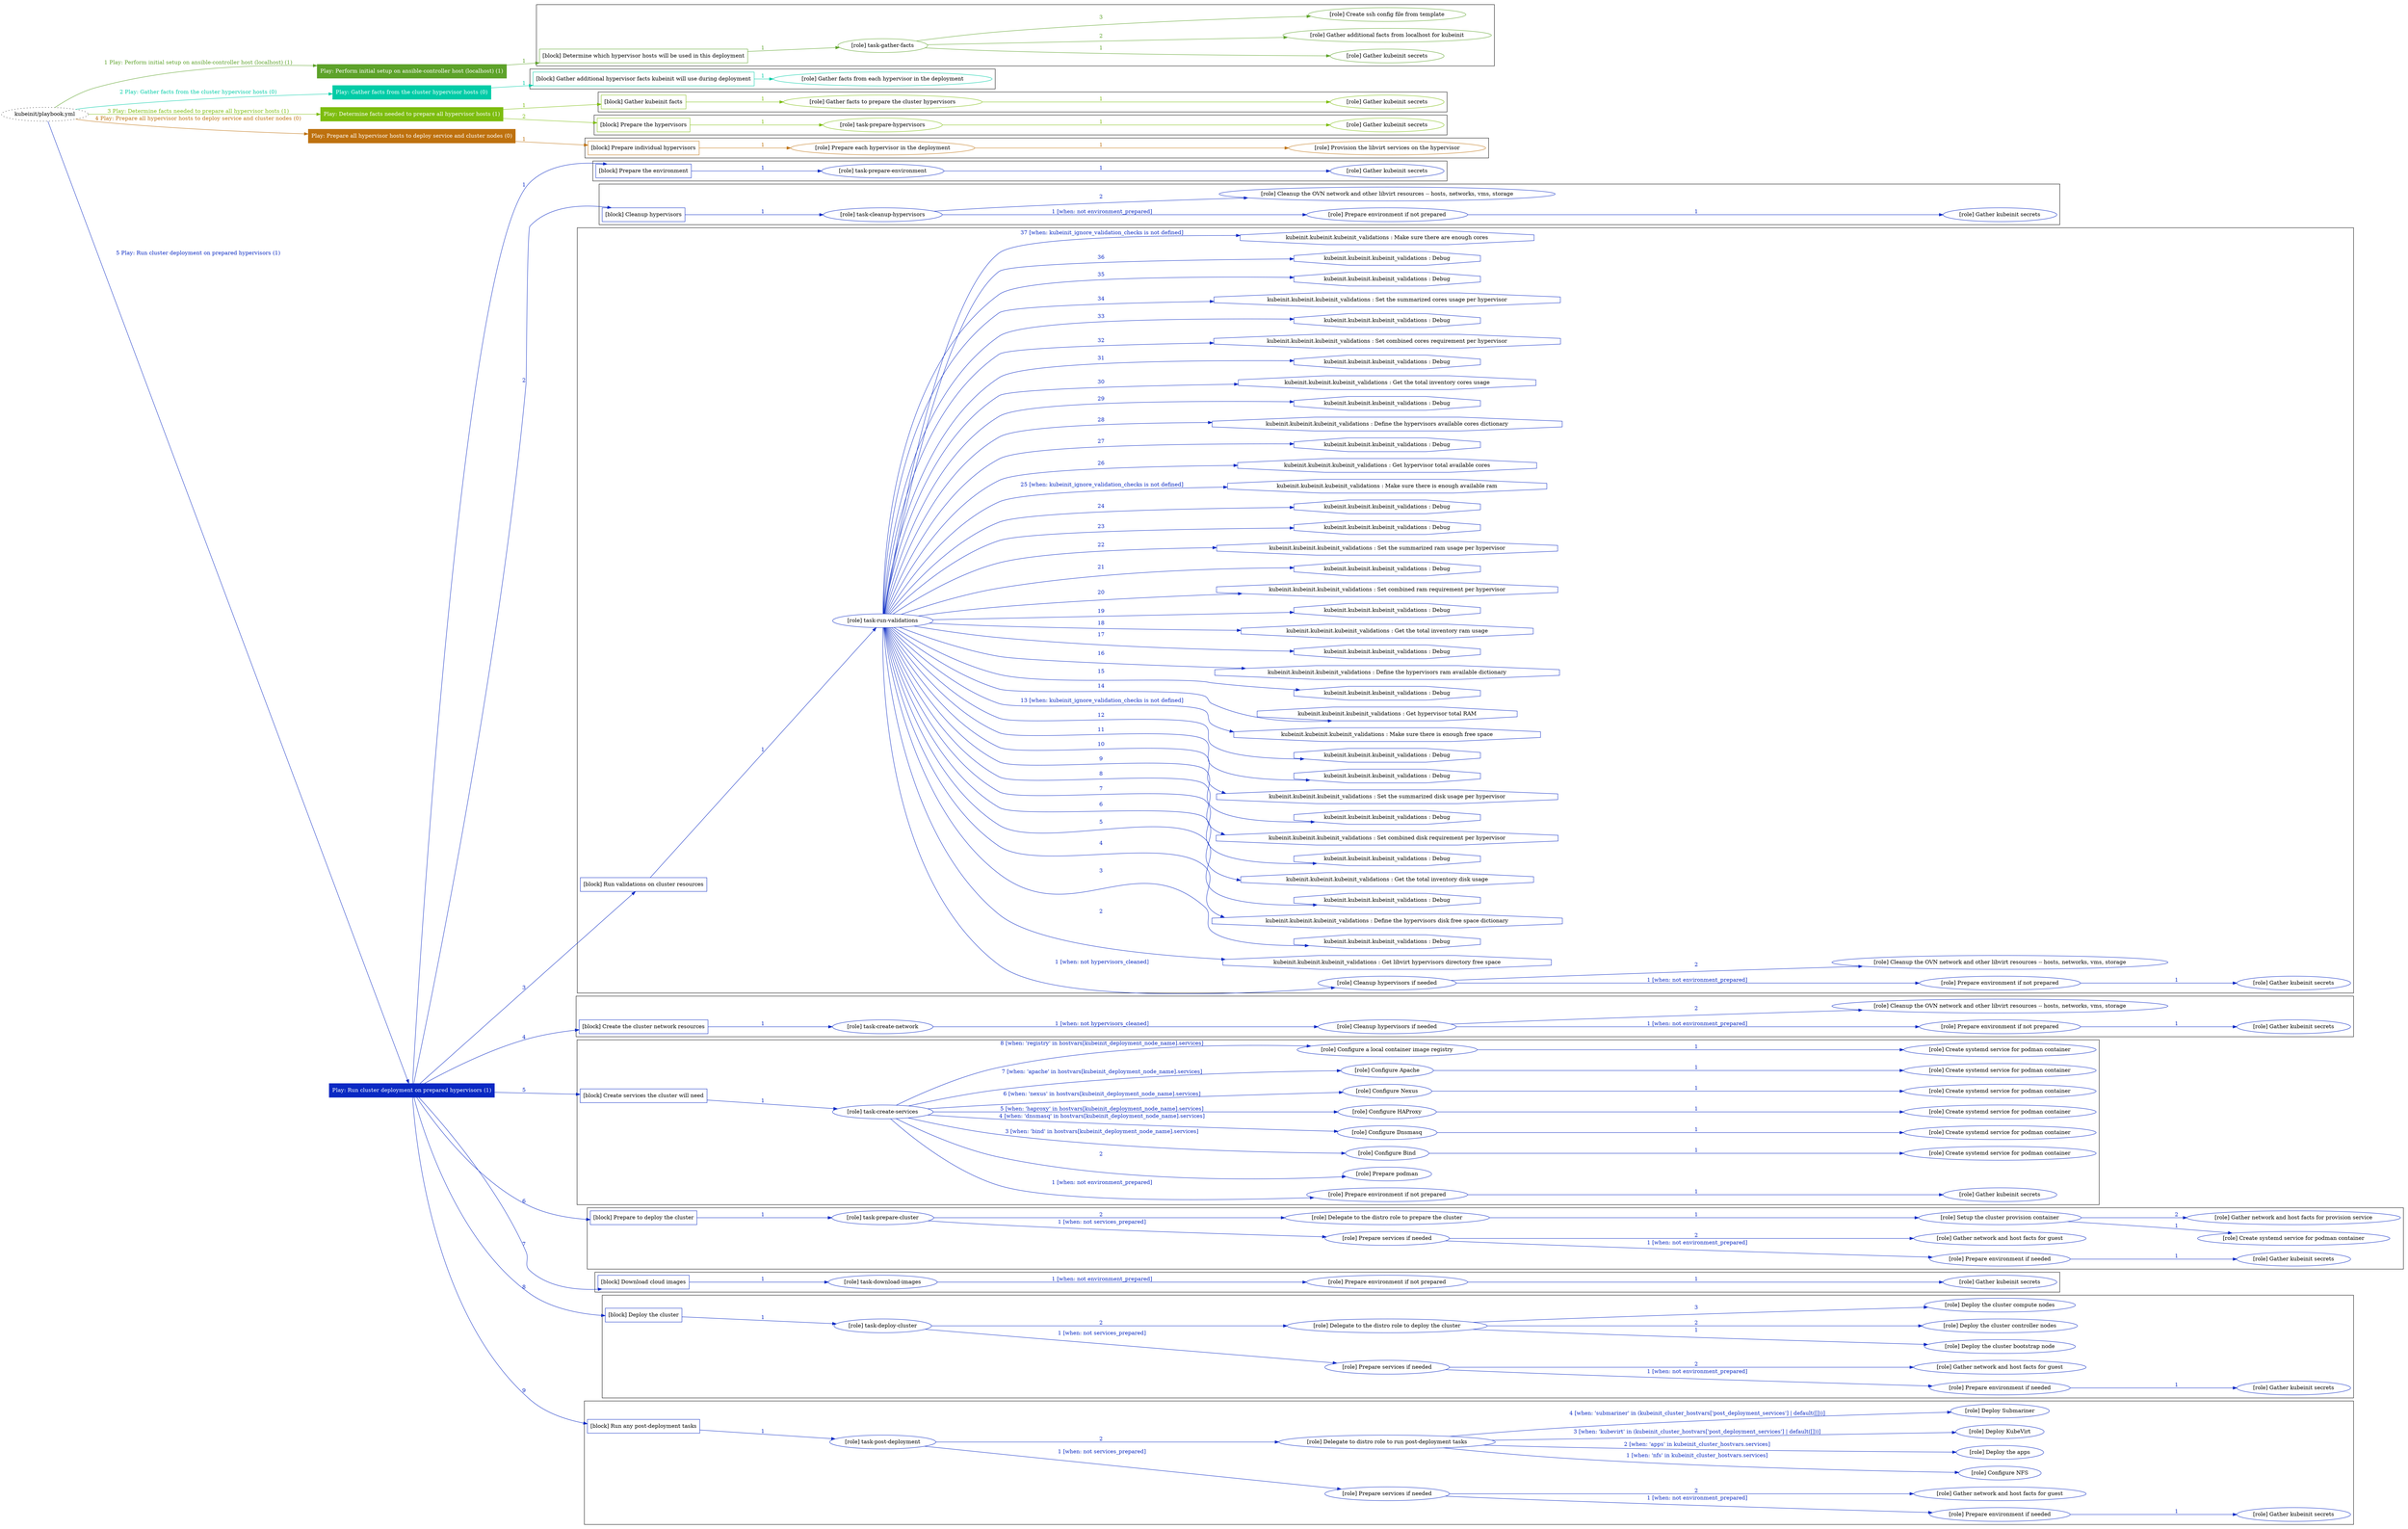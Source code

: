 digraph {
	graph [concentrate=true ordering=in rankdir=LR ratio=fill]
	edge [esep=5 sep=10]
	"kubeinit/playbook.yml" [URL="/home/runner/work/kubeinit/kubeinit/kubeinit/playbook.yml" id=playbook_05ebbc1f style=dotted]
	"kubeinit/playbook.yml" -> play_af0e81d6 [label="1 Play: Perform initial setup on ansible-controller host (localhost) (1)" color="#5da22a" fontcolor="#5da22a" id=edge_play_af0e81d6 labeltooltip="1 Play: Perform initial setup on ansible-controller host (localhost) (1)" tooltip="1 Play: Perform initial setup on ansible-controller host (localhost) (1)"]
	subgraph "Play: Perform initial setup on ansible-controller host (localhost) (1)" {
		play_af0e81d6 [label="Play: Perform initial setup on ansible-controller host (localhost) (1)" URL="/home/runner/work/kubeinit/kubeinit/kubeinit/playbook.yml" color="#5da22a" fontcolor="#ffffff" id=play_af0e81d6 shape=box style=filled tooltip=localhost]
		play_af0e81d6 -> block_40d96c16 [label=1 color="#5da22a" fontcolor="#5da22a" id=edge_block_40d96c16 labeltooltip=1 tooltip=1]
		subgraph cluster_block_40d96c16 {
			block_40d96c16 [label="[block] Determine which hypervisor hosts will be used in this deployment" URL="/home/runner/work/kubeinit/kubeinit/kubeinit/playbook.yml" color="#5da22a" id=block_40d96c16 labeltooltip="Determine which hypervisor hosts will be used in this deployment" shape=box tooltip="Determine which hypervisor hosts will be used in this deployment"]
			block_40d96c16 -> role_b319f690 [label="1 " color="#5da22a" fontcolor="#5da22a" id=edge_role_b319f690 labeltooltip="1 " tooltip="1 "]
			subgraph "task-gather-facts" {
				role_b319f690 [label="[role] task-gather-facts" URL="/home/runner/work/kubeinit/kubeinit/kubeinit/playbook.yml" color="#5da22a" id=role_b319f690 tooltip="task-gather-facts"]
				role_b319f690 -> role_b29dfbad [label="1 " color="#5da22a" fontcolor="#5da22a" id=edge_role_b29dfbad labeltooltip="1 " tooltip="1 "]
				subgraph "Gather kubeinit secrets" {
					role_b29dfbad [label="[role] Gather kubeinit secrets" URL="/home/runner/.ansible/collections/ansible_collections/kubeinit/kubeinit/roles/kubeinit_prepare/tasks/build_hypervisors_group.yml" color="#5da22a" id=role_b29dfbad tooltip="Gather kubeinit secrets"]
				}
				role_b319f690 -> role_d1847d21 [label="2 " color="#5da22a" fontcolor="#5da22a" id=edge_role_d1847d21 labeltooltip="2 " tooltip="2 "]
				subgraph "Gather additional facts from localhost for kubeinit" {
					role_d1847d21 [label="[role] Gather additional facts from localhost for kubeinit" URL="/home/runner/.ansible/collections/ansible_collections/kubeinit/kubeinit/roles/kubeinit_prepare/tasks/build_hypervisors_group.yml" color="#5da22a" id=role_d1847d21 tooltip="Gather additional facts from localhost for kubeinit"]
				}
				role_b319f690 -> role_4b511680 [label="3 " color="#5da22a" fontcolor="#5da22a" id=edge_role_4b511680 labeltooltip="3 " tooltip="3 "]
				subgraph "Create ssh config file from template" {
					role_4b511680 [label="[role] Create ssh config file from template" URL="/home/runner/.ansible/collections/ansible_collections/kubeinit/kubeinit/roles/kubeinit_prepare/tasks/build_hypervisors_group.yml" color="#5da22a" id=role_4b511680 tooltip="Create ssh config file from template"]
				}
			}
		}
	}
	"kubeinit/playbook.yml" -> play_ced421a9 [label="2 Play: Gather facts from the cluster hypervisor hosts (0)" color="#00cca7" fontcolor="#00cca7" id=edge_play_ced421a9 labeltooltip="2 Play: Gather facts from the cluster hypervisor hosts (0)" tooltip="2 Play: Gather facts from the cluster hypervisor hosts (0)"]
	subgraph "Play: Gather facts from the cluster hypervisor hosts (0)" {
		play_ced421a9 [label="Play: Gather facts from the cluster hypervisor hosts (0)" URL="/home/runner/work/kubeinit/kubeinit/kubeinit/playbook.yml" color="#00cca7" fontcolor="#ffffff" id=play_ced421a9 shape=box style=filled tooltip="Play: Gather facts from the cluster hypervisor hosts (0)"]
		play_ced421a9 -> block_0c2285e4 [label=1 color="#00cca7" fontcolor="#00cca7" id=edge_block_0c2285e4 labeltooltip=1 tooltip=1]
		subgraph cluster_block_0c2285e4 {
			block_0c2285e4 [label="[block] Gather additional hypervisor facts kubeinit will use during deployment" URL="/home/runner/work/kubeinit/kubeinit/kubeinit/playbook.yml" color="#00cca7" id=block_0c2285e4 labeltooltip="Gather additional hypervisor facts kubeinit will use during deployment" shape=box tooltip="Gather additional hypervisor facts kubeinit will use during deployment"]
			block_0c2285e4 -> role_e718c110 [label="1 " color="#00cca7" fontcolor="#00cca7" id=edge_role_e718c110 labeltooltip="1 " tooltip="1 "]
			subgraph "Gather facts from each hypervisor in the deployment" {
				role_e718c110 [label="[role] Gather facts from each hypervisor in the deployment" URL="/home/runner/work/kubeinit/kubeinit/kubeinit/playbook.yml" color="#00cca7" id=role_e718c110 tooltip="Gather facts from each hypervisor in the deployment"]
			}
		}
	}
	"kubeinit/playbook.yml" -> play_aae37016 [label="3 Play: Determine facts needed to prepare all hypervisor hosts (1)" color="#7dbd0f" fontcolor="#7dbd0f" id=edge_play_aae37016 labeltooltip="3 Play: Determine facts needed to prepare all hypervisor hosts (1)" tooltip="3 Play: Determine facts needed to prepare all hypervisor hosts (1)"]
	subgraph "Play: Determine facts needed to prepare all hypervisor hosts (1)" {
		play_aae37016 [label="Play: Determine facts needed to prepare all hypervisor hosts (1)" URL="/home/runner/work/kubeinit/kubeinit/kubeinit/playbook.yml" color="#7dbd0f" fontcolor="#ffffff" id=play_aae37016 shape=box style=filled tooltip=localhost]
		play_aae37016 -> block_e4eefb54 [label=1 color="#7dbd0f" fontcolor="#7dbd0f" id=edge_block_e4eefb54 labeltooltip=1 tooltip=1]
		subgraph cluster_block_e4eefb54 {
			block_e4eefb54 [label="[block] Gather kubeinit facts" URL="/home/runner/work/kubeinit/kubeinit/kubeinit/playbook.yml" color="#7dbd0f" id=block_e4eefb54 labeltooltip="Gather kubeinit facts" shape=box tooltip="Gather kubeinit facts"]
			block_e4eefb54 -> role_18108153 [label="1 " color="#7dbd0f" fontcolor="#7dbd0f" id=edge_role_18108153 labeltooltip="1 " tooltip="1 "]
			subgraph "Gather facts to prepare the cluster hypervisors" {
				role_18108153 [label="[role] Gather facts to prepare the cluster hypervisors" URL="/home/runner/work/kubeinit/kubeinit/kubeinit/playbook.yml" color="#7dbd0f" id=role_18108153 tooltip="Gather facts to prepare the cluster hypervisors"]
				role_18108153 -> role_b0c97090 [label="1 " color="#7dbd0f" fontcolor="#7dbd0f" id=edge_role_b0c97090 labeltooltip="1 " tooltip="1 "]
				subgraph "Gather kubeinit secrets" {
					role_b0c97090 [label="[role] Gather kubeinit secrets" URL="/home/runner/.ansible/collections/ansible_collections/kubeinit/kubeinit/roles/kubeinit_prepare/tasks/gather_kubeinit_facts.yml" color="#7dbd0f" id=role_b0c97090 tooltip="Gather kubeinit secrets"]
				}
			}
		}
		play_aae37016 -> block_67e5781f [label=2 color="#7dbd0f" fontcolor="#7dbd0f" id=edge_block_67e5781f labeltooltip=2 tooltip=2]
		subgraph cluster_block_67e5781f {
			block_67e5781f [label="[block] Prepare the hypervisors" URL="/home/runner/work/kubeinit/kubeinit/kubeinit/playbook.yml" color="#7dbd0f" id=block_67e5781f labeltooltip="Prepare the hypervisors" shape=box tooltip="Prepare the hypervisors"]
			block_67e5781f -> role_ddbb3277 [label="1 " color="#7dbd0f" fontcolor="#7dbd0f" id=edge_role_ddbb3277 labeltooltip="1 " tooltip="1 "]
			subgraph "task-prepare-hypervisors" {
				role_ddbb3277 [label="[role] task-prepare-hypervisors" URL="/home/runner/work/kubeinit/kubeinit/kubeinit/playbook.yml" color="#7dbd0f" id=role_ddbb3277 tooltip="task-prepare-hypervisors"]
				role_ddbb3277 -> role_5e09509f [label="1 " color="#7dbd0f" fontcolor="#7dbd0f" id=edge_role_5e09509f labeltooltip="1 " tooltip="1 "]
				subgraph "Gather kubeinit secrets" {
					role_5e09509f [label="[role] Gather kubeinit secrets" URL="/home/runner/.ansible/collections/ansible_collections/kubeinit/kubeinit/roles/kubeinit_prepare/tasks/gather_kubeinit_facts.yml" color="#7dbd0f" id=role_5e09509f tooltip="Gather kubeinit secrets"]
				}
			}
		}
	}
	"kubeinit/playbook.yml" -> play_cbf0a27c [label="4 Play: Prepare all hypervisor hosts to deploy service and cluster nodes (0)" color="#be710e" fontcolor="#be710e" id=edge_play_cbf0a27c labeltooltip="4 Play: Prepare all hypervisor hosts to deploy service and cluster nodes (0)" tooltip="4 Play: Prepare all hypervisor hosts to deploy service and cluster nodes (0)"]
	subgraph "Play: Prepare all hypervisor hosts to deploy service and cluster nodes (0)" {
		play_cbf0a27c [label="Play: Prepare all hypervisor hosts to deploy service and cluster nodes (0)" URL="/home/runner/work/kubeinit/kubeinit/kubeinit/playbook.yml" color="#be710e" fontcolor="#ffffff" id=play_cbf0a27c shape=box style=filled tooltip="Play: Prepare all hypervisor hosts to deploy service and cluster nodes (0)"]
		play_cbf0a27c -> block_cd621860 [label=1 color="#be710e" fontcolor="#be710e" id=edge_block_cd621860 labeltooltip=1 tooltip=1]
		subgraph cluster_block_cd621860 {
			block_cd621860 [label="[block] Prepare individual hypervisors" URL="/home/runner/work/kubeinit/kubeinit/kubeinit/playbook.yml" color="#be710e" id=block_cd621860 labeltooltip="Prepare individual hypervisors" shape=box tooltip="Prepare individual hypervisors"]
			block_cd621860 -> role_f5445cf5 [label="1 " color="#be710e" fontcolor="#be710e" id=edge_role_f5445cf5 labeltooltip="1 " tooltip="1 "]
			subgraph "Prepare each hypervisor in the deployment" {
				role_f5445cf5 [label="[role] Prepare each hypervisor in the deployment" URL="/home/runner/work/kubeinit/kubeinit/kubeinit/playbook.yml" color="#be710e" id=role_f5445cf5 tooltip="Prepare each hypervisor in the deployment"]
				role_f5445cf5 -> role_d55e9063 [label="1 " color="#be710e" fontcolor="#be710e" id=edge_role_d55e9063 labeltooltip="1 " tooltip="1 "]
				subgraph "Provision the libvirt services on the hypervisor" {
					role_d55e9063 [label="[role] Provision the libvirt services on the hypervisor" URL="/home/runner/.ansible/collections/ansible_collections/kubeinit/kubeinit/roles/kubeinit_prepare/tasks/prepare_hypervisor.yml" color="#be710e" id=role_d55e9063 tooltip="Provision the libvirt services on the hypervisor"]
				}
			}
		}
	}
	"kubeinit/playbook.yml" -> play_6072ef41 [label="5 Play: Run cluster deployment on prepared hypervisors (1)" color="#0929c3" fontcolor="#0929c3" id=edge_play_6072ef41 labeltooltip="5 Play: Run cluster deployment on prepared hypervisors (1)" tooltip="5 Play: Run cluster deployment on prepared hypervisors (1)"]
	subgraph "Play: Run cluster deployment on prepared hypervisors (1)" {
		play_6072ef41 [label="Play: Run cluster deployment on prepared hypervisors (1)" URL="/home/runner/work/kubeinit/kubeinit/kubeinit/playbook.yml" color="#0929c3" fontcolor="#ffffff" id=play_6072ef41 shape=box style=filled tooltip=localhost]
		play_6072ef41 -> block_a76dadaf [label=1 color="#0929c3" fontcolor="#0929c3" id=edge_block_a76dadaf labeltooltip=1 tooltip=1]
		subgraph cluster_block_a76dadaf {
			block_a76dadaf [label="[block] Prepare the environment" URL="/home/runner/work/kubeinit/kubeinit/kubeinit/playbook.yml" color="#0929c3" id=block_a76dadaf labeltooltip="Prepare the environment" shape=box tooltip="Prepare the environment"]
			block_a76dadaf -> role_94685a77 [label="1 " color="#0929c3" fontcolor="#0929c3" id=edge_role_94685a77 labeltooltip="1 " tooltip="1 "]
			subgraph "task-prepare-environment" {
				role_94685a77 [label="[role] task-prepare-environment" URL="/home/runner/work/kubeinit/kubeinit/kubeinit/playbook.yml" color="#0929c3" id=role_94685a77 tooltip="task-prepare-environment"]
				role_94685a77 -> role_1b89baae [label="1 " color="#0929c3" fontcolor="#0929c3" id=edge_role_1b89baae labeltooltip="1 " tooltip="1 "]
				subgraph "Gather kubeinit secrets" {
					role_1b89baae [label="[role] Gather kubeinit secrets" URL="/home/runner/.ansible/collections/ansible_collections/kubeinit/kubeinit/roles/kubeinit_prepare/tasks/gather_kubeinit_facts.yml" color="#0929c3" id=role_1b89baae tooltip="Gather kubeinit secrets"]
				}
			}
		}
		play_6072ef41 -> block_04ce719e [label=2 color="#0929c3" fontcolor="#0929c3" id=edge_block_04ce719e labeltooltip=2 tooltip=2]
		subgraph cluster_block_04ce719e {
			block_04ce719e [label="[block] Cleanup hypervisors" URL="/home/runner/work/kubeinit/kubeinit/kubeinit/playbook.yml" color="#0929c3" id=block_04ce719e labeltooltip="Cleanup hypervisors" shape=box tooltip="Cleanup hypervisors"]
			block_04ce719e -> role_3b78e56c [label="1 " color="#0929c3" fontcolor="#0929c3" id=edge_role_3b78e56c labeltooltip="1 " tooltip="1 "]
			subgraph "task-cleanup-hypervisors" {
				role_3b78e56c [label="[role] task-cleanup-hypervisors" URL="/home/runner/work/kubeinit/kubeinit/kubeinit/playbook.yml" color="#0929c3" id=role_3b78e56c tooltip="task-cleanup-hypervisors"]
				role_3b78e56c -> role_c446ad55 [label="1 [when: not environment_prepared]" color="#0929c3" fontcolor="#0929c3" id=edge_role_c446ad55 labeltooltip="1 [when: not environment_prepared]" tooltip="1 [when: not environment_prepared]"]
				subgraph "Prepare environment if not prepared" {
					role_c446ad55 [label="[role] Prepare environment if not prepared" URL="/home/runner/.ansible/collections/ansible_collections/kubeinit/kubeinit/roles/kubeinit_prepare/tasks/cleanup_hypervisors.yml" color="#0929c3" id=role_c446ad55 tooltip="Prepare environment if not prepared"]
					role_c446ad55 -> role_6bdc8fc0 [label="1 " color="#0929c3" fontcolor="#0929c3" id=edge_role_6bdc8fc0 labeltooltip="1 " tooltip="1 "]
					subgraph "Gather kubeinit secrets" {
						role_6bdc8fc0 [label="[role] Gather kubeinit secrets" URL="/home/runner/.ansible/collections/ansible_collections/kubeinit/kubeinit/roles/kubeinit_prepare/tasks/gather_kubeinit_facts.yml" color="#0929c3" id=role_6bdc8fc0 tooltip="Gather kubeinit secrets"]
					}
				}
				role_3b78e56c -> role_99765cdb [label="2 " color="#0929c3" fontcolor="#0929c3" id=edge_role_99765cdb labeltooltip="2 " tooltip="2 "]
				subgraph "Cleanup the OVN network and other libvirt resources -- hosts, networks, vms, storage" {
					role_99765cdb [label="[role] Cleanup the OVN network and other libvirt resources -- hosts, networks, vms, storage" URL="/home/runner/.ansible/collections/ansible_collections/kubeinit/kubeinit/roles/kubeinit_prepare/tasks/cleanup_hypervisors.yml" color="#0929c3" id=role_99765cdb tooltip="Cleanup the OVN network and other libvirt resources -- hosts, networks, vms, storage"]
				}
			}
		}
		play_6072ef41 -> block_4cb11ca2 [label=3 color="#0929c3" fontcolor="#0929c3" id=edge_block_4cb11ca2 labeltooltip=3 tooltip=3]
		subgraph cluster_block_4cb11ca2 {
			block_4cb11ca2 [label="[block] Run validations on cluster resources" URL="/home/runner/work/kubeinit/kubeinit/kubeinit/playbook.yml" color="#0929c3" id=block_4cb11ca2 labeltooltip="Run validations on cluster resources" shape=box tooltip="Run validations on cluster resources"]
			block_4cb11ca2 -> role_813f2009 [label="1 " color="#0929c3" fontcolor="#0929c3" id=edge_role_813f2009 labeltooltip="1 " tooltip="1 "]
			subgraph "task-run-validations" {
				role_813f2009 [label="[role] task-run-validations" URL="/home/runner/work/kubeinit/kubeinit/kubeinit/playbook.yml" color="#0929c3" id=role_813f2009 tooltip="task-run-validations"]
				role_813f2009 -> role_e6600eff [label="1 [when: not hypervisors_cleaned]" color="#0929c3" fontcolor="#0929c3" id=edge_role_e6600eff labeltooltip="1 [when: not hypervisors_cleaned]" tooltip="1 [when: not hypervisors_cleaned]"]
				subgraph "Cleanup hypervisors if needed" {
					role_e6600eff [label="[role] Cleanup hypervisors if needed" URL="/home/runner/.ansible/collections/ansible_collections/kubeinit/kubeinit/roles/kubeinit_validations/tasks/main.yml" color="#0929c3" id=role_e6600eff tooltip="Cleanup hypervisors if needed"]
					role_e6600eff -> role_d3041aed [label="1 [when: not environment_prepared]" color="#0929c3" fontcolor="#0929c3" id=edge_role_d3041aed labeltooltip="1 [when: not environment_prepared]" tooltip="1 [when: not environment_prepared]"]
					subgraph "Prepare environment if not prepared" {
						role_d3041aed [label="[role] Prepare environment if not prepared" URL="/home/runner/.ansible/collections/ansible_collections/kubeinit/kubeinit/roles/kubeinit_prepare/tasks/cleanup_hypervisors.yml" color="#0929c3" id=role_d3041aed tooltip="Prepare environment if not prepared"]
						role_d3041aed -> role_d4f0bd2d [label="1 " color="#0929c3" fontcolor="#0929c3" id=edge_role_d4f0bd2d labeltooltip="1 " tooltip="1 "]
						subgraph "Gather kubeinit secrets" {
							role_d4f0bd2d [label="[role] Gather kubeinit secrets" URL="/home/runner/.ansible/collections/ansible_collections/kubeinit/kubeinit/roles/kubeinit_prepare/tasks/gather_kubeinit_facts.yml" color="#0929c3" id=role_d4f0bd2d tooltip="Gather kubeinit secrets"]
						}
					}
					role_e6600eff -> role_32d6089d [label="2 " color="#0929c3" fontcolor="#0929c3" id=edge_role_32d6089d labeltooltip="2 " tooltip="2 "]
					subgraph "Cleanup the OVN network and other libvirt resources -- hosts, networks, vms, storage" {
						role_32d6089d [label="[role] Cleanup the OVN network and other libvirt resources -- hosts, networks, vms, storage" URL="/home/runner/.ansible/collections/ansible_collections/kubeinit/kubeinit/roles/kubeinit_prepare/tasks/cleanup_hypervisors.yml" color="#0929c3" id=role_32d6089d tooltip="Cleanup the OVN network and other libvirt resources -- hosts, networks, vms, storage"]
					}
				}
				task_ae009c67 [label="kubeinit.kubeinit.kubeinit_validations : Get libvirt hypervisors directory free space" URL="/home/runner/.ansible/collections/ansible_collections/kubeinit/kubeinit/roles/kubeinit_validations/tasks/10_libvirt_free_space.yml" color="#0929c3" id=task_ae009c67 shape=octagon tooltip="kubeinit.kubeinit.kubeinit_validations : Get libvirt hypervisors directory free space"]
				role_813f2009 -> task_ae009c67 [label="2 " color="#0929c3" fontcolor="#0929c3" id=edge_task_ae009c67 labeltooltip="2 " tooltip="2 "]
				task_15554143 [label="kubeinit.kubeinit.kubeinit_validations : Debug" URL="/home/runner/.ansible/collections/ansible_collections/kubeinit/kubeinit/roles/kubeinit_validations/tasks/10_libvirt_free_space.yml" color="#0929c3" id=task_15554143 shape=octagon tooltip="kubeinit.kubeinit.kubeinit_validations : Debug"]
				role_813f2009 -> task_15554143 [label="3 " color="#0929c3" fontcolor="#0929c3" id=edge_task_15554143 labeltooltip="3 " tooltip="3 "]
				task_880c1437 [label="kubeinit.kubeinit.kubeinit_validations : Define the hypervisors disk free space dictionary" URL="/home/runner/.ansible/collections/ansible_collections/kubeinit/kubeinit/roles/kubeinit_validations/tasks/10_libvirt_free_space.yml" color="#0929c3" id=task_880c1437 shape=octagon tooltip="kubeinit.kubeinit.kubeinit_validations : Define the hypervisors disk free space dictionary"]
				role_813f2009 -> task_880c1437 [label="4 " color="#0929c3" fontcolor="#0929c3" id=edge_task_880c1437 labeltooltip="4 " tooltip="4 "]
				task_307f6c6b [label="kubeinit.kubeinit.kubeinit_validations : Debug" URL="/home/runner/.ansible/collections/ansible_collections/kubeinit/kubeinit/roles/kubeinit_validations/tasks/10_libvirt_free_space.yml" color="#0929c3" id=task_307f6c6b shape=octagon tooltip="kubeinit.kubeinit.kubeinit_validations : Debug"]
				role_813f2009 -> task_307f6c6b [label="5 " color="#0929c3" fontcolor="#0929c3" id=edge_task_307f6c6b labeltooltip="5 " tooltip="5 "]
				task_f2ab13a9 [label="kubeinit.kubeinit.kubeinit_validations : Get the total inventory disk usage" URL="/home/runner/.ansible/collections/ansible_collections/kubeinit/kubeinit/roles/kubeinit_validations/tasks/10_libvirt_free_space.yml" color="#0929c3" id=task_f2ab13a9 shape=octagon tooltip="kubeinit.kubeinit.kubeinit_validations : Get the total inventory disk usage"]
				role_813f2009 -> task_f2ab13a9 [label="6 " color="#0929c3" fontcolor="#0929c3" id=edge_task_f2ab13a9 labeltooltip="6 " tooltip="6 "]
				task_52252b1e [label="kubeinit.kubeinit.kubeinit_validations : Debug" URL="/home/runner/.ansible/collections/ansible_collections/kubeinit/kubeinit/roles/kubeinit_validations/tasks/10_libvirt_free_space.yml" color="#0929c3" id=task_52252b1e shape=octagon tooltip="kubeinit.kubeinit.kubeinit_validations : Debug"]
				role_813f2009 -> task_52252b1e [label="7 " color="#0929c3" fontcolor="#0929c3" id=edge_task_52252b1e labeltooltip="7 " tooltip="7 "]
				task_3a67185d [label="kubeinit.kubeinit.kubeinit_validations : Set combined disk requirement per hypervisor" URL="/home/runner/.ansible/collections/ansible_collections/kubeinit/kubeinit/roles/kubeinit_validations/tasks/10_libvirt_free_space.yml" color="#0929c3" id=task_3a67185d shape=octagon tooltip="kubeinit.kubeinit.kubeinit_validations : Set combined disk requirement per hypervisor"]
				role_813f2009 -> task_3a67185d [label="8 " color="#0929c3" fontcolor="#0929c3" id=edge_task_3a67185d labeltooltip="8 " tooltip="8 "]
				task_9b435bb1 [label="kubeinit.kubeinit.kubeinit_validations : Debug" URL="/home/runner/.ansible/collections/ansible_collections/kubeinit/kubeinit/roles/kubeinit_validations/tasks/10_libvirt_free_space.yml" color="#0929c3" id=task_9b435bb1 shape=octagon tooltip="kubeinit.kubeinit.kubeinit_validations : Debug"]
				role_813f2009 -> task_9b435bb1 [label="9 " color="#0929c3" fontcolor="#0929c3" id=edge_task_9b435bb1 labeltooltip="9 " tooltip="9 "]
				task_76413f7a [label="kubeinit.kubeinit.kubeinit_validations : Set the summarized disk usage per hypervisor" URL="/home/runner/.ansible/collections/ansible_collections/kubeinit/kubeinit/roles/kubeinit_validations/tasks/10_libvirt_free_space.yml" color="#0929c3" id=task_76413f7a shape=octagon tooltip="kubeinit.kubeinit.kubeinit_validations : Set the summarized disk usage per hypervisor"]
				role_813f2009 -> task_76413f7a [label="10 " color="#0929c3" fontcolor="#0929c3" id=edge_task_76413f7a labeltooltip="10 " tooltip="10 "]
				task_eac30840 [label="kubeinit.kubeinit.kubeinit_validations : Debug" URL="/home/runner/.ansible/collections/ansible_collections/kubeinit/kubeinit/roles/kubeinit_validations/tasks/10_libvirt_free_space.yml" color="#0929c3" id=task_eac30840 shape=octagon tooltip="kubeinit.kubeinit.kubeinit_validations : Debug"]
				role_813f2009 -> task_eac30840 [label="11 " color="#0929c3" fontcolor="#0929c3" id=edge_task_eac30840 labeltooltip="11 " tooltip="11 "]
				task_c46519fa [label="kubeinit.kubeinit.kubeinit_validations : Debug" URL="/home/runner/.ansible/collections/ansible_collections/kubeinit/kubeinit/roles/kubeinit_validations/tasks/10_libvirt_free_space.yml" color="#0929c3" id=task_c46519fa shape=octagon tooltip="kubeinit.kubeinit.kubeinit_validations : Debug"]
				role_813f2009 -> task_c46519fa [label="12 " color="#0929c3" fontcolor="#0929c3" id=edge_task_c46519fa labeltooltip="12 " tooltip="12 "]
				task_2c913456 [label="kubeinit.kubeinit.kubeinit_validations : Make sure there is enough free space" URL="/home/runner/.ansible/collections/ansible_collections/kubeinit/kubeinit/roles/kubeinit_validations/tasks/10_libvirt_free_space.yml" color="#0929c3" id=task_2c913456 shape=octagon tooltip="kubeinit.kubeinit.kubeinit_validations : Make sure there is enough free space"]
				role_813f2009 -> task_2c913456 [label="13 [when: kubeinit_ignore_validation_checks is not defined]" color="#0929c3" fontcolor="#0929c3" id=edge_task_2c913456 labeltooltip="13 [when: kubeinit_ignore_validation_checks is not defined]" tooltip="13 [when: kubeinit_ignore_validation_checks is not defined]"]
				task_57bf0c58 [label="kubeinit.kubeinit.kubeinit_validations : Get hypervisor total RAM" URL="/home/runner/.ansible/collections/ansible_collections/kubeinit/kubeinit/roles/kubeinit_validations/tasks/20_libvirt_available_ram.yml" color="#0929c3" id=task_57bf0c58 shape=octagon tooltip="kubeinit.kubeinit.kubeinit_validations : Get hypervisor total RAM"]
				role_813f2009 -> task_57bf0c58 [label="14 " color="#0929c3" fontcolor="#0929c3" id=edge_task_57bf0c58 labeltooltip="14 " tooltip="14 "]
				task_d61b8f40 [label="kubeinit.kubeinit.kubeinit_validations : Debug" URL="/home/runner/.ansible/collections/ansible_collections/kubeinit/kubeinit/roles/kubeinit_validations/tasks/20_libvirt_available_ram.yml" color="#0929c3" id=task_d61b8f40 shape=octagon tooltip="kubeinit.kubeinit.kubeinit_validations : Debug"]
				role_813f2009 -> task_d61b8f40 [label="15 " color="#0929c3" fontcolor="#0929c3" id=edge_task_d61b8f40 labeltooltip="15 " tooltip="15 "]
				task_9eddac0b [label="kubeinit.kubeinit.kubeinit_validations : Define the hypervisors ram available dictionary" URL="/home/runner/.ansible/collections/ansible_collections/kubeinit/kubeinit/roles/kubeinit_validations/tasks/20_libvirt_available_ram.yml" color="#0929c3" id=task_9eddac0b shape=octagon tooltip="kubeinit.kubeinit.kubeinit_validations : Define the hypervisors ram available dictionary"]
				role_813f2009 -> task_9eddac0b [label="16 " color="#0929c3" fontcolor="#0929c3" id=edge_task_9eddac0b labeltooltip="16 " tooltip="16 "]
				task_d1a30158 [label="kubeinit.kubeinit.kubeinit_validations : Debug" URL="/home/runner/.ansible/collections/ansible_collections/kubeinit/kubeinit/roles/kubeinit_validations/tasks/20_libvirt_available_ram.yml" color="#0929c3" id=task_d1a30158 shape=octagon tooltip="kubeinit.kubeinit.kubeinit_validations : Debug"]
				role_813f2009 -> task_d1a30158 [label="17 " color="#0929c3" fontcolor="#0929c3" id=edge_task_d1a30158 labeltooltip="17 " tooltip="17 "]
				task_a3a39789 [label="kubeinit.kubeinit.kubeinit_validations : Get the total inventory ram usage" URL="/home/runner/.ansible/collections/ansible_collections/kubeinit/kubeinit/roles/kubeinit_validations/tasks/20_libvirt_available_ram.yml" color="#0929c3" id=task_a3a39789 shape=octagon tooltip="kubeinit.kubeinit.kubeinit_validations : Get the total inventory ram usage"]
				role_813f2009 -> task_a3a39789 [label="18 " color="#0929c3" fontcolor="#0929c3" id=edge_task_a3a39789 labeltooltip="18 " tooltip="18 "]
				task_f8153d9c [label="kubeinit.kubeinit.kubeinit_validations : Debug" URL="/home/runner/.ansible/collections/ansible_collections/kubeinit/kubeinit/roles/kubeinit_validations/tasks/20_libvirt_available_ram.yml" color="#0929c3" id=task_f8153d9c shape=octagon tooltip="kubeinit.kubeinit.kubeinit_validations : Debug"]
				role_813f2009 -> task_f8153d9c [label="19 " color="#0929c3" fontcolor="#0929c3" id=edge_task_f8153d9c labeltooltip="19 " tooltip="19 "]
				task_91fd1363 [label="kubeinit.kubeinit.kubeinit_validations : Set combined ram requirement per hypervisor" URL="/home/runner/.ansible/collections/ansible_collections/kubeinit/kubeinit/roles/kubeinit_validations/tasks/20_libvirt_available_ram.yml" color="#0929c3" id=task_91fd1363 shape=octagon tooltip="kubeinit.kubeinit.kubeinit_validations : Set combined ram requirement per hypervisor"]
				role_813f2009 -> task_91fd1363 [label="20 " color="#0929c3" fontcolor="#0929c3" id=edge_task_91fd1363 labeltooltip="20 " tooltip="20 "]
				task_7ad67869 [label="kubeinit.kubeinit.kubeinit_validations : Debug" URL="/home/runner/.ansible/collections/ansible_collections/kubeinit/kubeinit/roles/kubeinit_validations/tasks/20_libvirt_available_ram.yml" color="#0929c3" id=task_7ad67869 shape=octagon tooltip="kubeinit.kubeinit.kubeinit_validations : Debug"]
				role_813f2009 -> task_7ad67869 [label="21 " color="#0929c3" fontcolor="#0929c3" id=edge_task_7ad67869 labeltooltip="21 " tooltip="21 "]
				task_ca070821 [label="kubeinit.kubeinit.kubeinit_validations : Set the summarized ram usage per hypervisor" URL="/home/runner/.ansible/collections/ansible_collections/kubeinit/kubeinit/roles/kubeinit_validations/tasks/20_libvirt_available_ram.yml" color="#0929c3" id=task_ca070821 shape=octagon tooltip="kubeinit.kubeinit.kubeinit_validations : Set the summarized ram usage per hypervisor"]
				role_813f2009 -> task_ca070821 [label="22 " color="#0929c3" fontcolor="#0929c3" id=edge_task_ca070821 labeltooltip="22 " tooltip="22 "]
				task_6b5f1899 [label="kubeinit.kubeinit.kubeinit_validations : Debug" URL="/home/runner/.ansible/collections/ansible_collections/kubeinit/kubeinit/roles/kubeinit_validations/tasks/20_libvirt_available_ram.yml" color="#0929c3" id=task_6b5f1899 shape=octagon tooltip="kubeinit.kubeinit.kubeinit_validations : Debug"]
				role_813f2009 -> task_6b5f1899 [label="23 " color="#0929c3" fontcolor="#0929c3" id=edge_task_6b5f1899 labeltooltip="23 " tooltip="23 "]
				task_03353a40 [label="kubeinit.kubeinit.kubeinit_validations : Debug" URL="/home/runner/.ansible/collections/ansible_collections/kubeinit/kubeinit/roles/kubeinit_validations/tasks/20_libvirt_available_ram.yml" color="#0929c3" id=task_03353a40 shape=octagon tooltip="kubeinit.kubeinit.kubeinit_validations : Debug"]
				role_813f2009 -> task_03353a40 [label="24 " color="#0929c3" fontcolor="#0929c3" id=edge_task_03353a40 labeltooltip="24 " tooltip="24 "]
				task_382af968 [label="kubeinit.kubeinit.kubeinit_validations : Make sure there is enough available ram" URL="/home/runner/.ansible/collections/ansible_collections/kubeinit/kubeinit/roles/kubeinit_validations/tasks/20_libvirt_available_ram.yml" color="#0929c3" id=task_382af968 shape=octagon tooltip="kubeinit.kubeinit.kubeinit_validations : Make sure there is enough available ram"]
				role_813f2009 -> task_382af968 [label="25 [when: kubeinit_ignore_validation_checks is not defined]" color="#0929c3" fontcolor="#0929c3" id=edge_task_382af968 labeltooltip="25 [when: kubeinit_ignore_validation_checks is not defined]" tooltip="25 [when: kubeinit_ignore_validation_checks is not defined]"]
				task_0d179c6b [label="kubeinit.kubeinit.kubeinit_validations : Get hypervisor total available cores" URL="/home/runner/.ansible/collections/ansible_collections/kubeinit/kubeinit/roles/kubeinit_validations/tasks/30_libvirt_check_cpu_cores.yml" color="#0929c3" id=task_0d179c6b shape=octagon tooltip="kubeinit.kubeinit.kubeinit_validations : Get hypervisor total available cores"]
				role_813f2009 -> task_0d179c6b [label="26 " color="#0929c3" fontcolor="#0929c3" id=edge_task_0d179c6b labeltooltip="26 " tooltip="26 "]
				task_a1bcad81 [label="kubeinit.kubeinit.kubeinit_validations : Debug" URL="/home/runner/.ansible/collections/ansible_collections/kubeinit/kubeinit/roles/kubeinit_validations/tasks/30_libvirt_check_cpu_cores.yml" color="#0929c3" id=task_a1bcad81 shape=octagon tooltip="kubeinit.kubeinit.kubeinit_validations : Debug"]
				role_813f2009 -> task_a1bcad81 [label="27 " color="#0929c3" fontcolor="#0929c3" id=edge_task_a1bcad81 labeltooltip="27 " tooltip="27 "]
				task_1c98acb6 [label="kubeinit.kubeinit.kubeinit_validations : Define the hypervisors available cores dictionary" URL="/home/runner/.ansible/collections/ansible_collections/kubeinit/kubeinit/roles/kubeinit_validations/tasks/30_libvirt_check_cpu_cores.yml" color="#0929c3" id=task_1c98acb6 shape=octagon tooltip="kubeinit.kubeinit.kubeinit_validations : Define the hypervisors available cores dictionary"]
				role_813f2009 -> task_1c98acb6 [label="28 " color="#0929c3" fontcolor="#0929c3" id=edge_task_1c98acb6 labeltooltip="28 " tooltip="28 "]
				task_ff3c748c [label="kubeinit.kubeinit.kubeinit_validations : Debug" URL="/home/runner/.ansible/collections/ansible_collections/kubeinit/kubeinit/roles/kubeinit_validations/tasks/30_libvirt_check_cpu_cores.yml" color="#0929c3" id=task_ff3c748c shape=octagon tooltip="kubeinit.kubeinit.kubeinit_validations : Debug"]
				role_813f2009 -> task_ff3c748c [label="29 " color="#0929c3" fontcolor="#0929c3" id=edge_task_ff3c748c labeltooltip="29 " tooltip="29 "]
				task_884bcf96 [label="kubeinit.kubeinit.kubeinit_validations : Get the total inventory cores usage" URL="/home/runner/.ansible/collections/ansible_collections/kubeinit/kubeinit/roles/kubeinit_validations/tasks/30_libvirt_check_cpu_cores.yml" color="#0929c3" id=task_884bcf96 shape=octagon tooltip="kubeinit.kubeinit.kubeinit_validations : Get the total inventory cores usage"]
				role_813f2009 -> task_884bcf96 [label="30 " color="#0929c3" fontcolor="#0929c3" id=edge_task_884bcf96 labeltooltip="30 " tooltip="30 "]
				task_dd3193ce [label="kubeinit.kubeinit.kubeinit_validations : Debug" URL="/home/runner/.ansible/collections/ansible_collections/kubeinit/kubeinit/roles/kubeinit_validations/tasks/30_libvirt_check_cpu_cores.yml" color="#0929c3" id=task_dd3193ce shape=octagon tooltip="kubeinit.kubeinit.kubeinit_validations : Debug"]
				role_813f2009 -> task_dd3193ce [label="31 " color="#0929c3" fontcolor="#0929c3" id=edge_task_dd3193ce labeltooltip="31 " tooltip="31 "]
				task_fce59b1b [label="kubeinit.kubeinit.kubeinit_validations : Set combined cores requirement per hypervisor" URL="/home/runner/.ansible/collections/ansible_collections/kubeinit/kubeinit/roles/kubeinit_validations/tasks/30_libvirt_check_cpu_cores.yml" color="#0929c3" id=task_fce59b1b shape=octagon tooltip="kubeinit.kubeinit.kubeinit_validations : Set combined cores requirement per hypervisor"]
				role_813f2009 -> task_fce59b1b [label="32 " color="#0929c3" fontcolor="#0929c3" id=edge_task_fce59b1b labeltooltip="32 " tooltip="32 "]
				task_ce938747 [label="kubeinit.kubeinit.kubeinit_validations : Debug" URL="/home/runner/.ansible/collections/ansible_collections/kubeinit/kubeinit/roles/kubeinit_validations/tasks/30_libvirt_check_cpu_cores.yml" color="#0929c3" id=task_ce938747 shape=octagon tooltip="kubeinit.kubeinit.kubeinit_validations : Debug"]
				role_813f2009 -> task_ce938747 [label="33 " color="#0929c3" fontcolor="#0929c3" id=edge_task_ce938747 labeltooltip="33 " tooltip="33 "]
				task_5721aa6d [label="kubeinit.kubeinit.kubeinit_validations : Set the summarized cores usage per hypervisor" URL="/home/runner/.ansible/collections/ansible_collections/kubeinit/kubeinit/roles/kubeinit_validations/tasks/30_libvirt_check_cpu_cores.yml" color="#0929c3" id=task_5721aa6d shape=octagon tooltip="kubeinit.kubeinit.kubeinit_validations : Set the summarized cores usage per hypervisor"]
				role_813f2009 -> task_5721aa6d [label="34 " color="#0929c3" fontcolor="#0929c3" id=edge_task_5721aa6d labeltooltip="34 " tooltip="34 "]
				task_d12366b6 [label="kubeinit.kubeinit.kubeinit_validations : Debug" URL="/home/runner/.ansible/collections/ansible_collections/kubeinit/kubeinit/roles/kubeinit_validations/tasks/30_libvirt_check_cpu_cores.yml" color="#0929c3" id=task_d12366b6 shape=octagon tooltip="kubeinit.kubeinit.kubeinit_validations : Debug"]
				role_813f2009 -> task_d12366b6 [label="35 " color="#0929c3" fontcolor="#0929c3" id=edge_task_d12366b6 labeltooltip="35 " tooltip="35 "]
				task_5ffe617d [label="kubeinit.kubeinit.kubeinit_validations : Debug" URL="/home/runner/.ansible/collections/ansible_collections/kubeinit/kubeinit/roles/kubeinit_validations/tasks/30_libvirt_check_cpu_cores.yml" color="#0929c3" id=task_5ffe617d shape=octagon tooltip="kubeinit.kubeinit.kubeinit_validations : Debug"]
				role_813f2009 -> task_5ffe617d [label="36 " color="#0929c3" fontcolor="#0929c3" id=edge_task_5ffe617d labeltooltip="36 " tooltip="36 "]
				task_08b65b72 [label="kubeinit.kubeinit.kubeinit_validations : Make sure there are enough cores" URL="/home/runner/.ansible/collections/ansible_collections/kubeinit/kubeinit/roles/kubeinit_validations/tasks/30_libvirt_check_cpu_cores.yml" color="#0929c3" id=task_08b65b72 shape=octagon tooltip="kubeinit.kubeinit.kubeinit_validations : Make sure there are enough cores"]
				role_813f2009 -> task_08b65b72 [label="37 [when: kubeinit_ignore_validation_checks is not defined]" color="#0929c3" fontcolor="#0929c3" id=edge_task_08b65b72 labeltooltip="37 [when: kubeinit_ignore_validation_checks is not defined]" tooltip="37 [when: kubeinit_ignore_validation_checks is not defined]"]
			}
		}
		play_6072ef41 -> block_8caab2f3 [label=4 color="#0929c3" fontcolor="#0929c3" id=edge_block_8caab2f3 labeltooltip=4 tooltip=4]
		subgraph cluster_block_8caab2f3 {
			block_8caab2f3 [label="[block] Create the cluster network resources" URL="/home/runner/work/kubeinit/kubeinit/kubeinit/playbook.yml" color="#0929c3" id=block_8caab2f3 labeltooltip="Create the cluster network resources" shape=box tooltip="Create the cluster network resources"]
			block_8caab2f3 -> role_a13150d4 [label="1 " color="#0929c3" fontcolor="#0929c3" id=edge_role_a13150d4 labeltooltip="1 " tooltip="1 "]
			subgraph "task-create-network" {
				role_a13150d4 [label="[role] task-create-network" URL="/home/runner/work/kubeinit/kubeinit/kubeinit/playbook.yml" color="#0929c3" id=role_a13150d4 tooltip="task-create-network"]
				role_a13150d4 -> role_8fcd4dc6 [label="1 [when: not hypervisors_cleaned]" color="#0929c3" fontcolor="#0929c3" id=edge_role_8fcd4dc6 labeltooltip="1 [when: not hypervisors_cleaned]" tooltip="1 [when: not hypervisors_cleaned]"]
				subgraph "Cleanup hypervisors if needed" {
					role_8fcd4dc6 [label="[role] Cleanup hypervisors if needed" URL="/home/runner/.ansible/collections/ansible_collections/kubeinit/kubeinit/roles/kubeinit_libvirt/tasks/create_network.yml" color="#0929c3" id=role_8fcd4dc6 tooltip="Cleanup hypervisors if needed"]
					role_8fcd4dc6 -> role_46e59b9f [label="1 [when: not environment_prepared]" color="#0929c3" fontcolor="#0929c3" id=edge_role_46e59b9f labeltooltip="1 [when: not environment_prepared]" tooltip="1 [when: not environment_prepared]"]
					subgraph "Prepare environment if not prepared" {
						role_46e59b9f [label="[role] Prepare environment if not prepared" URL="/home/runner/.ansible/collections/ansible_collections/kubeinit/kubeinit/roles/kubeinit_prepare/tasks/cleanup_hypervisors.yml" color="#0929c3" id=role_46e59b9f tooltip="Prepare environment if not prepared"]
						role_46e59b9f -> role_d45777aa [label="1 " color="#0929c3" fontcolor="#0929c3" id=edge_role_d45777aa labeltooltip="1 " tooltip="1 "]
						subgraph "Gather kubeinit secrets" {
							role_d45777aa [label="[role] Gather kubeinit secrets" URL="/home/runner/.ansible/collections/ansible_collections/kubeinit/kubeinit/roles/kubeinit_prepare/tasks/gather_kubeinit_facts.yml" color="#0929c3" id=role_d45777aa tooltip="Gather kubeinit secrets"]
						}
					}
					role_8fcd4dc6 -> role_0eda1c51 [label="2 " color="#0929c3" fontcolor="#0929c3" id=edge_role_0eda1c51 labeltooltip="2 " tooltip="2 "]
					subgraph "Cleanup the OVN network and other libvirt resources -- hosts, networks, vms, storage" {
						role_0eda1c51 [label="[role] Cleanup the OVN network and other libvirt resources -- hosts, networks, vms, storage" URL="/home/runner/.ansible/collections/ansible_collections/kubeinit/kubeinit/roles/kubeinit_prepare/tasks/cleanup_hypervisors.yml" color="#0929c3" id=role_0eda1c51 tooltip="Cleanup the OVN network and other libvirt resources -- hosts, networks, vms, storage"]
					}
				}
			}
		}
		play_6072ef41 -> block_5acd9470 [label=5 color="#0929c3" fontcolor="#0929c3" id=edge_block_5acd9470 labeltooltip=5 tooltip=5]
		subgraph cluster_block_5acd9470 {
			block_5acd9470 [label="[block] Create services the cluster will need" URL="/home/runner/work/kubeinit/kubeinit/kubeinit/playbook.yml" color="#0929c3" id=block_5acd9470 labeltooltip="Create services the cluster will need" shape=box tooltip="Create services the cluster will need"]
			block_5acd9470 -> role_becac7e7 [label="1 " color="#0929c3" fontcolor="#0929c3" id=edge_role_becac7e7 labeltooltip="1 " tooltip="1 "]
			subgraph "task-create-services" {
				role_becac7e7 [label="[role] task-create-services" URL="/home/runner/work/kubeinit/kubeinit/kubeinit/playbook.yml" color="#0929c3" id=role_becac7e7 tooltip="task-create-services"]
				role_becac7e7 -> role_318e49ff [label="1 [when: not environment_prepared]" color="#0929c3" fontcolor="#0929c3" id=edge_role_318e49ff labeltooltip="1 [when: not environment_prepared]" tooltip="1 [when: not environment_prepared]"]
				subgraph "Prepare environment if not prepared" {
					role_318e49ff [label="[role] Prepare environment if not prepared" URL="/home/runner/.ansible/collections/ansible_collections/kubeinit/kubeinit/roles/kubeinit_services/tasks/main.yml" color="#0929c3" id=role_318e49ff tooltip="Prepare environment if not prepared"]
					role_318e49ff -> role_1be11335 [label="1 " color="#0929c3" fontcolor="#0929c3" id=edge_role_1be11335 labeltooltip="1 " tooltip="1 "]
					subgraph "Gather kubeinit secrets" {
						role_1be11335 [label="[role] Gather kubeinit secrets" URL="/home/runner/.ansible/collections/ansible_collections/kubeinit/kubeinit/roles/kubeinit_prepare/tasks/gather_kubeinit_facts.yml" color="#0929c3" id=role_1be11335 tooltip="Gather kubeinit secrets"]
					}
				}
				role_becac7e7 -> role_f46dae1f [label="2 " color="#0929c3" fontcolor="#0929c3" id=edge_role_f46dae1f labeltooltip="2 " tooltip="2 "]
				subgraph "Prepare podman" {
					role_f46dae1f [label="[role] Prepare podman" URL="/home/runner/.ansible/collections/ansible_collections/kubeinit/kubeinit/roles/kubeinit_services/tasks/00_create_service_pod.yml" color="#0929c3" id=role_f46dae1f tooltip="Prepare podman"]
				}
				role_becac7e7 -> role_c57f888e [label="3 [when: 'bind' in hostvars[kubeinit_deployment_node_name].services]" color="#0929c3" fontcolor="#0929c3" id=edge_role_c57f888e labeltooltip="3 [when: 'bind' in hostvars[kubeinit_deployment_node_name].services]" tooltip="3 [when: 'bind' in hostvars[kubeinit_deployment_node_name].services]"]
				subgraph "Configure Bind" {
					role_c57f888e [label="[role] Configure Bind" URL="/home/runner/.ansible/collections/ansible_collections/kubeinit/kubeinit/roles/kubeinit_services/tasks/start_services_containers.yml" color="#0929c3" id=role_c57f888e tooltip="Configure Bind"]
					role_c57f888e -> role_d100d04a [label="1 " color="#0929c3" fontcolor="#0929c3" id=edge_role_d100d04a labeltooltip="1 " tooltip="1 "]
					subgraph "Create systemd service for podman container" {
						role_d100d04a [label="[role] Create systemd service for podman container" URL="/home/runner/.ansible/collections/ansible_collections/kubeinit/kubeinit/roles/kubeinit_bind/tasks/main.yml" color="#0929c3" id=role_d100d04a tooltip="Create systemd service for podman container"]
					}
				}
				role_becac7e7 -> role_b63fe13c [label="4 [when: 'dnsmasq' in hostvars[kubeinit_deployment_node_name].services]" color="#0929c3" fontcolor="#0929c3" id=edge_role_b63fe13c labeltooltip="4 [when: 'dnsmasq' in hostvars[kubeinit_deployment_node_name].services]" tooltip="4 [when: 'dnsmasq' in hostvars[kubeinit_deployment_node_name].services]"]
				subgraph "Configure Dnsmasq" {
					role_b63fe13c [label="[role] Configure Dnsmasq" URL="/home/runner/.ansible/collections/ansible_collections/kubeinit/kubeinit/roles/kubeinit_services/tasks/start_services_containers.yml" color="#0929c3" id=role_b63fe13c tooltip="Configure Dnsmasq"]
					role_b63fe13c -> role_5095b809 [label="1 " color="#0929c3" fontcolor="#0929c3" id=edge_role_5095b809 labeltooltip="1 " tooltip="1 "]
					subgraph "Create systemd service for podman container" {
						role_5095b809 [label="[role] Create systemd service for podman container" URL="/home/runner/.ansible/collections/ansible_collections/kubeinit/kubeinit/roles/kubeinit_dnsmasq/tasks/main.yml" color="#0929c3" id=role_5095b809 tooltip="Create systemd service for podman container"]
					}
				}
				role_becac7e7 -> role_1f699182 [label="5 [when: 'haproxy' in hostvars[kubeinit_deployment_node_name].services]" color="#0929c3" fontcolor="#0929c3" id=edge_role_1f699182 labeltooltip="5 [when: 'haproxy' in hostvars[kubeinit_deployment_node_name].services]" tooltip="5 [when: 'haproxy' in hostvars[kubeinit_deployment_node_name].services]"]
				subgraph "Configure HAProxy" {
					role_1f699182 [label="[role] Configure HAProxy" URL="/home/runner/.ansible/collections/ansible_collections/kubeinit/kubeinit/roles/kubeinit_services/tasks/start_services_containers.yml" color="#0929c3" id=role_1f699182 tooltip="Configure HAProxy"]
					role_1f699182 -> role_a9dafc3a [label="1 " color="#0929c3" fontcolor="#0929c3" id=edge_role_a9dafc3a labeltooltip="1 " tooltip="1 "]
					subgraph "Create systemd service for podman container" {
						role_a9dafc3a [label="[role] Create systemd service for podman container" URL="/home/runner/.ansible/collections/ansible_collections/kubeinit/kubeinit/roles/kubeinit_haproxy/tasks/main.yml" color="#0929c3" id=role_a9dafc3a tooltip="Create systemd service for podman container"]
					}
				}
				role_becac7e7 -> role_36b4fc91 [label="6 [when: 'nexus' in hostvars[kubeinit_deployment_node_name].services]" color="#0929c3" fontcolor="#0929c3" id=edge_role_36b4fc91 labeltooltip="6 [when: 'nexus' in hostvars[kubeinit_deployment_node_name].services]" tooltip="6 [when: 'nexus' in hostvars[kubeinit_deployment_node_name].services]"]
				subgraph "Configure Nexus" {
					role_36b4fc91 [label="[role] Configure Nexus" URL="/home/runner/.ansible/collections/ansible_collections/kubeinit/kubeinit/roles/kubeinit_services/tasks/start_services_containers.yml" color="#0929c3" id=role_36b4fc91 tooltip="Configure Nexus"]
					role_36b4fc91 -> role_5c63a062 [label="1 " color="#0929c3" fontcolor="#0929c3" id=edge_role_5c63a062 labeltooltip="1 " tooltip="1 "]
					subgraph "Create systemd service for podman container" {
						role_5c63a062 [label="[role] Create systemd service for podman container" URL="/home/runner/.ansible/collections/ansible_collections/kubeinit/kubeinit/roles/kubeinit_nexus/tasks/main.yml" color="#0929c3" id=role_5c63a062 tooltip="Create systemd service for podman container"]
					}
				}
				role_becac7e7 -> role_6736ecaa [label="7 [when: 'apache' in hostvars[kubeinit_deployment_node_name].services]" color="#0929c3" fontcolor="#0929c3" id=edge_role_6736ecaa labeltooltip="7 [when: 'apache' in hostvars[kubeinit_deployment_node_name].services]" tooltip="7 [when: 'apache' in hostvars[kubeinit_deployment_node_name].services]"]
				subgraph "Configure Apache" {
					role_6736ecaa [label="[role] Configure Apache" URL="/home/runner/.ansible/collections/ansible_collections/kubeinit/kubeinit/roles/kubeinit_services/tasks/start_services_containers.yml" color="#0929c3" id=role_6736ecaa tooltip="Configure Apache"]
					role_6736ecaa -> role_f0ca4c9f [label="1 " color="#0929c3" fontcolor="#0929c3" id=edge_role_f0ca4c9f labeltooltip="1 " tooltip="1 "]
					subgraph "Create systemd service for podman container" {
						role_f0ca4c9f [label="[role] Create systemd service for podman container" URL="/home/runner/.ansible/collections/ansible_collections/kubeinit/kubeinit/roles/kubeinit_apache/tasks/main.yml" color="#0929c3" id=role_f0ca4c9f tooltip="Create systemd service for podman container"]
					}
				}
				role_becac7e7 -> role_686f18f6 [label="8 [when: 'registry' in hostvars[kubeinit_deployment_node_name].services]" color="#0929c3" fontcolor="#0929c3" id=edge_role_686f18f6 labeltooltip="8 [when: 'registry' in hostvars[kubeinit_deployment_node_name].services]" tooltip="8 [when: 'registry' in hostvars[kubeinit_deployment_node_name].services]"]
				subgraph "Configure a local container image registry" {
					role_686f18f6 [label="[role] Configure a local container image registry" URL="/home/runner/.ansible/collections/ansible_collections/kubeinit/kubeinit/roles/kubeinit_services/tasks/start_services_containers.yml" color="#0929c3" id=role_686f18f6 tooltip="Configure a local container image registry"]
					role_686f18f6 -> role_379aaf0b [label="1 " color="#0929c3" fontcolor="#0929c3" id=edge_role_379aaf0b labeltooltip="1 " tooltip="1 "]
					subgraph "Create systemd service for podman container" {
						role_379aaf0b [label="[role] Create systemd service for podman container" URL="/home/runner/.ansible/collections/ansible_collections/kubeinit/kubeinit/roles/kubeinit_registry/tasks/main.yml" color="#0929c3" id=role_379aaf0b tooltip="Create systemd service for podman container"]
					}
				}
			}
		}
		play_6072ef41 -> block_9cb05016 [label=6 color="#0929c3" fontcolor="#0929c3" id=edge_block_9cb05016 labeltooltip=6 tooltip=6]
		subgraph cluster_block_9cb05016 {
			block_9cb05016 [label="[block] Prepare to deploy the cluster" URL="/home/runner/work/kubeinit/kubeinit/kubeinit/playbook.yml" color="#0929c3" id=block_9cb05016 labeltooltip="Prepare to deploy the cluster" shape=box tooltip="Prepare to deploy the cluster"]
			block_9cb05016 -> role_762d0870 [label="1 " color="#0929c3" fontcolor="#0929c3" id=edge_role_762d0870 labeltooltip="1 " tooltip="1 "]
			subgraph "task-prepare-cluster" {
				role_762d0870 [label="[role] task-prepare-cluster" URL="/home/runner/work/kubeinit/kubeinit/kubeinit/playbook.yml" color="#0929c3" id=role_762d0870 tooltip="task-prepare-cluster"]
				role_762d0870 -> role_b5bebbd3 [label="1 [when: not services_prepared]" color="#0929c3" fontcolor="#0929c3" id=edge_role_b5bebbd3 labeltooltip="1 [when: not services_prepared]" tooltip="1 [when: not services_prepared]"]
				subgraph "Prepare services if needed" {
					role_b5bebbd3 [label="[role] Prepare services if needed" URL="/home/runner/.ansible/collections/ansible_collections/kubeinit/kubeinit/roles/kubeinit_prepare/tasks/prepare_cluster.yml" color="#0929c3" id=role_b5bebbd3 tooltip="Prepare services if needed"]
					role_b5bebbd3 -> role_42540d29 [label="1 [when: not environment_prepared]" color="#0929c3" fontcolor="#0929c3" id=edge_role_42540d29 labeltooltip="1 [when: not environment_prepared]" tooltip="1 [when: not environment_prepared]"]
					subgraph "Prepare environment if needed" {
						role_42540d29 [label="[role] Prepare environment if needed" URL="/home/runner/.ansible/collections/ansible_collections/kubeinit/kubeinit/roles/kubeinit_services/tasks/prepare_services.yml" color="#0929c3" id=role_42540d29 tooltip="Prepare environment if needed"]
						role_42540d29 -> role_3d9600fa [label="1 " color="#0929c3" fontcolor="#0929c3" id=edge_role_3d9600fa labeltooltip="1 " tooltip="1 "]
						subgraph "Gather kubeinit secrets" {
							role_3d9600fa [label="[role] Gather kubeinit secrets" URL="/home/runner/.ansible/collections/ansible_collections/kubeinit/kubeinit/roles/kubeinit_prepare/tasks/gather_kubeinit_facts.yml" color="#0929c3" id=role_3d9600fa tooltip="Gather kubeinit secrets"]
						}
					}
					role_b5bebbd3 -> role_9df9ae91 [label="2 " color="#0929c3" fontcolor="#0929c3" id=edge_role_9df9ae91 labeltooltip="2 " tooltip="2 "]
					subgraph "Gather network and host facts for guest" {
						role_9df9ae91 [label="[role] Gather network and host facts for guest" URL="/home/runner/.ansible/collections/ansible_collections/kubeinit/kubeinit/roles/kubeinit_services/tasks/prepare_services.yml" color="#0929c3" id=role_9df9ae91 tooltip="Gather network and host facts for guest"]
					}
				}
				role_762d0870 -> role_45c215dc [label="2 " color="#0929c3" fontcolor="#0929c3" id=edge_role_45c215dc labeltooltip="2 " tooltip="2 "]
				subgraph "Delegate to the distro role to prepare the cluster" {
					role_45c215dc [label="[role] Delegate to the distro role to prepare the cluster" URL="/home/runner/.ansible/collections/ansible_collections/kubeinit/kubeinit/roles/kubeinit_prepare/tasks/prepare_cluster.yml" color="#0929c3" id=role_45c215dc tooltip="Delegate to the distro role to prepare the cluster"]
					role_45c215dc -> role_989bc3c5 [label="1 " color="#0929c3" fontcolor="#0929c3" id=edge_role_989bc3c5 labeltooltip="1 " tooltip="1 "]
					subgraph "Setup the cluster provision container" {
						role_989bc3c5 [label="[role] Setup the cluster provision container" URL="/home/runner/.ansible/collections/ansible_collections/kubeinit/kubeinit/roles/kubeinit_okd/tasks/prepare_cluster.yml" color="#0929c3" id=role_989bc3c5 tooltip="Setup the cluster provision container"]
						role_989bc3c5 -> role_3964d694 [label="1 " color="#0929c3" fontcolor="#0929c3" id=edge_role_3964d694 labeltooltip="1 " tooltip="1 "]
						subgraph "Create systemd service for podman container" {
							role_3964d694 [label="[role] Create systemd service for podman container" URL="/home/runner/.ansible/collections/ansible_collections/kubeinit/kubeinit/roles/kubeinit_services/tasks/create_provision_container.yml" color="#0929c3" id=role_3964d694 tooltip="Create systemd service for podman container"]
						}
						role_989bc3c5 -> role_44f6d586 [label="2 " color="#0929c3" fontcolor="#0929c3" id=edge_role_44f6d586 labeltooltip="2 " tooltip="2 "]
						subgraph "Gather network and host facts for provision service" {
							role_44f6d586 [label="[role] Gather network and host facts for provision service" URL="/home/runner/.ansible/collections/ansible_collections/kubeinit/kubeinit/roles/kubeinit_services/tasks/create_provision_container.yml" color="#0929c3" id=role_44f6d586 tooltip="Gather network and host facts for provision service"]
						}
					}
				}
			}
		}
		play_6072ef41 -> block_010d3333 [label=7 color="#0929c3" fontcolor="#0929c3" id=edge_block_010d3333 labeltooltip=7 tooltip=7]
		subgraph cluster_block_010d3333 {
			block_010d3333 [label="[block] Download cloud images" URL="/home/runner/work/kubeinit/kubeinit/kubeinit/playbook.yml" color="#0929c3" id=block_010d3333 labeltooltip="Download cloud images" shape=box tooltip="Download cloud images"]
			block_010d3333 -> role_05373761 [label="1 " color="#0929c3" fontcolor="#0929c3" id=edge_role_05373761 labeltooltip="1 " tooltip="1 "]
			subgraph "task-download-images" {
				role_05373761 [label="[role] task-download-images" URL="/home/runner/work/kubeinit/kubeinit/kubeinit/playbook.yml" color="#0929c3" id=role_05373761 tooltip="task-download-images"]
				role_05373761 -> role_b8f9e881 [label="1 [when: not environment_prepared]" color="#0929c3" fontcolor="#0929c3" id=edge_role_b8f9e881 labeltooltip="1 [when: not environment_prepared]" tooltip="1 [when: not environment_prepared]"]
				subgraph "Prepare environment if not prepared" {
					role_b8f9e881 [label="[role] Prepare environment if not prepared" URL="/home/runner/.ansible/collections/ansible_collections/kubeinit/kubeinit/roles/kubeinit_libvirt/tasks/download_cloud_images.yml" color="#0929c3" id=role_b8f9e881 tooltip="Prepare environment if not prepared"]
					role_b8f9e881 -> role_0387d7b7 [label="1 " color="#0929c3" fontcolor="#0929c3" id=edge_role_0387d7b7 labeltooltip="1 " tooltip="1 "]
					subgraph "Gather kubeinit secrets" {
						role_0387d7b7 [label="[role] Gather kubeinit secrets" URL="/home/runner/.ansible/collections/ansible_collections/kubeinit/kubeinit/roles/kubeinit_prepare/tasks/gather_kubeinit_facts.yml" color="#0929c3" id=role_0387d7b7 tooltip="Gather kubeinit secrets"]
					}
				}
			}
		}
		play_6072ef41 -> block_36d6feb6 [label=8 color="#0929c3" fontcolor="#0929c3" id=edge_block_36d6feb6 labeltooltip=8 tooltip=8]
		subgraph cluster_block_36d6feb6 {
			block_36d6feb6 [label="[block] Deploy the cluster" URL="/home/runner/work/kubeinit/kubeinit/kubeinit/playbook.yml" color="#0929c3" id=block_36d6feb6 labeltooltip="Deploy the cluster" shape=box tooltip="Deploy the cluster"]
			block_36d6feb6 -> role_99e8dd6c [label="1 " color="#0929c3" fontcolor="#0929c3" id=edge_role_99e8dd6c labeltooltip="1 " tooltip="1 "]
			subgraph "task-deploy-cluster" {
				role_99e8dd6c [label="[role] task-deploy-cluster" URL="/home/runner/work/kubeinit/kubeinit/kubeinit/playbook.yml" color="#0929c3" id=role_99e8dd6c tooltip="task-deploy-cluster"]
				role_99e8dd6c -> role_d55bac19 [label="1 [when: not services_prepared]" color="#0929c3" fontcolor="#0929c3" id=edge_role_d55bac19 labeltooltip="1 [when: not services_prepared]" tooltip="1 [when: not services_prepared]"]
				subgraph "Prepare services if needed" {
					role_d55bac19 [label="[role] Prepare services if needed" URL="/home/runner/.ansible/collections/ansible_collections/kubeinit/kubeinit/roles/kubeinit_prepare/tasks/deploy_cluster.yml" color="#0929c3" id=role_d55bac19 tooltip="Prepare services if needed"]
					role_d55bac19 -> role_32dcbf65 [label="1 [when: not environment_prepared]" color="#0929c3" fontcolor="#0929c3" id=edge_role_32dcbf65 labeltooltip="1 [when: not environment_prepared]" tooltip="1 [when: not environment_prepared]"]
					subgraph "Prepare environment if needed" {
						role_32dcbf65 [label="[role] Prepare environment if needed" URL="/home/runner/.ansible/collections/ansible_collections/kubeinit/kubeinit/roles/kubeinit_services/tasks/prepare_services.yml" color="#0929c3" id=role_32dcbf65 tooltip="Prepare environment if needed"]
						role_32dcbf65 -> role_9def2654 [label="1 " color="#0929c3" fontcolor="#0929c3" id=edge_role_9def2654 labeltooltip="1 " tooltip="1 "]
						subgraph "Gather kubeinit secrets" {
							role_9def2654 [label="[role] Gather kubeinit secrets" URL="/home/runner/.ansible/collections/ansible_collections/kubeinit/kubeinit/roles/kubeinit_prepare/tasks/gather_kubeinit_facts.yml" color="#0929c3" id=role_9def2654 tooltip="Gather kubeinit secrets"]
						}
					}
					role_d55bac19 -> role_731436b3 [label="2 " color="#0929c3" fontcolor="#0929c3" id=edge_role_731436b3 labeltooltip="2 " tooltip="2 "]
					subgraph "Gather network and host facts for guest" {
						role_731436b3 [label="[role] Gather network and host facts for guest" URL="/home/runner/.ansible/collections/ansible_collections/kubeinit/kubeinit/roles/kubeinit_services/tasks/prepare_services.yml" color="#0929c3" id=role_731436b3 tooltip="Gather network and host facts for guest"]
					}
				}
				role_99e8dd6c -> role_bb963e5a [label="2 " color="#0929c3" fontcolor="#0929c3" id=edge_role_bb963e5a labeltooltip="2 " tooltip="2 "]
				subgraph "Delegate to the distro role to deploy the cluster" {
					role_bb963e5a [label="[role] Delegate to the distro role to deploy the cluster" URL="/home/runner/.ansible/collections/ansible_collections/kubeinit/kubeinit/roles/kubeinit_prepare/tasks/deploy_cluster.yml" color="#0929c3" id=role_bb963e5a tooltip="Delegate to the distro role to deploy the cluster"]
					role_bb963e5a -> role_5f5be2d4 [label="1 " color="#0929c3" fontcolor="#0929c3" id=edge_role_5f5be2d4 labeltooltip="1 " tooltip="1 "]
					subgraph "Deploy the cluster bootstrap node" {
						role_5f5be2d4 [label="[role] Deploy the cluster bootstrap node" URL="/home/runner/.ansible/collections/ansible_collections/kubeinit/kubeinit/roles/kubeinit_okd/tasks/main.yml" color="#0929c3" id=role_5f5be2d4 tooltip="Deploy the cluster bootstrap node"]
					}
					role_bb963e5a -> role_edbcb588 [label="2 " color="#0929c3" fontcolor="#0929c3" id=edge_role_edbcb588 labeltooltip="2 " tooltip="2 "]
					subgraph "Deploy the cluster controller nodes" {
						role_edbcb588 [label="[role] Deploy the cluster controller nodes" URL="/home/runner/.ansible/collections/ansible_collections/kubeinit/kubeinit/roles/kubeinit_okd/tasks/main.yml" color="#0929c3" id=role_edbcb588 tooltip="Deploy the cluster controller nodes"]
					}
					role_bb963e5a -> role_6b694909 [label="3 " color="#0929c3" fontcolor="#0929c3" id=edge_role_6b694909 labeltooltip="3 " tooltip="3 "]
					subgraph "Deploy the cluster compute nodes" {
						role_6b694909 [label="[role] Deploy the cluster compute nodes" URL="/home/runner/.ansible/collections/ansible_collections/kubeinit/kubeinit/roles/kubeinit_okd/tasks/main.yml" color="#0929c3" id=role_6b694909 tooltip="Deploy the cluster compute nodes"]
					}
				}
			}
		}
		play_6072ef41 -> block_a17e272e [label=9 color="#0929c3" fontcolor="#0929c3" id=edge_block_a17e272e labeltooltip=9 tooltip=9]
		subgraph cluster_block_a17e272e {
			block_a17e272e [label="[block] Run any post-deployment tasks" URL="/home/runner/work/kubeinit/kubeinit/kubeinit/playbook.yml" color="#0929c3" id=block_a17e272e labeltooltip="Run any post-deployment tasks" shape=box tooltip="Run any post-deployment tasks"]
			block_a17e272e -> role_98bb8070 [label="1 " color="#0929c3" fontcolor="#0929c3" id=edge_role_98bb8070 labeltooltip="1 " tooltip="1 "]
			subgraph "task-post-deployment" {
				role_98bb8070 [label="[role] task-post-deployment" URL="/home/runner/work/kubeinit/kubeinit/kubeinit/playbook.yml" color="#0929c3" id=role_98bb8070 tooltip="task-post-deployment"]
				role_98bb8070 -> role_d06f5f8c [label="1 [when: not services_prepared]" color="#0929c3" fontcolor="#0929c3" id=edge_role_d06f5f8c labeltooltip="1 [when: not services_prepared]" tooltip="1 [when: not services_prepared]"]
				subgraph "Prepare services if needed" {
					role_d06f5f8c [label="[role] Prepare services if needed" URL="/home/runner/.ansible/collections/ansible_collections/kubeinit/kubeinit/roles/kubeinit_prepare/tasks/post_deployment.yml" color="#0929c3" id=role_d06f5f8c tooltip="Prepare services if needed"]
					role_d06f5f8c -> role_9ecab048 [label="1 [when: not environment_prepared]" color="#0929c3" fontcolor="#0929c3" id=edge_role_9ecab048 labeltooltip="1 [when: not environment_prepared]" tooltip="1 [when: not environment_prepared]"]
					subgraph "Prepare environment if needed" {
						role_9ecab048 [label="[role] Prepare environment if needed" URL="/home/runner/.ansible/collections/ansible_collections/kubeinit/kubeinit/roles/kubeinit_services/tasks/prepare_services.yml" color="#0929c3" id=role_9ecab048 tooltip="Prepare environment if needed"]
						role_9ecab048 -> role_443b57c4 [label="1 " color="#0929c3" fontcolor="#0929c3" id=edge_role_443b57c4 labeltooltip="1 " tooltip="1 "]
						subgraph "Gather kubeinit secrets" {
							role_443b57c4 [label="[role] Gather kubeinit secrets" URL="/home/runner/.ansible/collections/ansible_collections/kubeinit/kubeinit/roles/kubeinit_prepare/tasks/gather_kubeinit_facts.yml" color="#0929c3" id=role_443b57c4 tooltip="Gather kubeinit secrets"]
						}
					}
					role_d06f5f8c -> role_5481e410 [label="2 " color="#0929c3" fontcolor="#0929c3" id=edge_role_5481e410 labeltooltip="2 " tooltip="2 "]
					subgraph "Gather network and host facts for guest" {
						role_5481e410 [label="[role] Gather network and host facts for guest" URL="/home/runner/.ansible/collections/ansible_collections/kubeinit/kubeinit/roles/kubeinit_services/tasks/prepare_services.yml" color="#0929c3" id=role_5481e410 tooltip="Gather network and host facts for guest"]
					}
				}
				role_98bb8070 -> role_46156e2c [label="2 " color="#0929c3" fontcolor="#0929c3" id=edge_role_46156e2c labeltooltip="2 " tooltip="2 "]
				subgraph "Delegate to distro role to run post-deployment tasks" {
					role_46156e2c [label="[role] Delegate to distro role to run post-deployment tasks" URL="/home/runner/.ansible/collections/ansible_collections/kubeinit/kubeinit/roles/kubeinit_prepare/tasks/post_deployment.yml" color="#0929c3" id=role_46156e2c tooltip="Delegate to distro role to run post-deployment tasks"]
					role_46156e2c -> role_e96f1081 [label="1 [when: 'nfs' in kubeinit_cluster_hostvars.services]" color="#0929c3" fontcolor="#0929c3" id=edge_role_e96f1081 labeltooltip="1 [when: 'nfs' in kubeinit_cluster_hostvars.services]" tooltip="1 [when: 'nfs' in kubeinit_cluster_hostvars.services]"]
					subgraph "Configure NFS" {
						role_e96f1081 [label="[role] Configure NFS" URL="/home/runner/.ansible/collections/ansible_collections/kubeinit/kubeinit/roles/kubeinit_okd/tasks/post_deployment_tasks.yml" color="#0929c3" id=role_e96f1081 tooltip="Configure NFS"]
					}
					role_46156e2c -> role_f797e198 [label="2 [when: 'apps' in kubeinit_cluster_hostvars.services]" color="#0929c3" fontcolor="#0929c3" id=edge_role_f797e198 labeltooltip="2 [when: 'apps' in kubeinit_cluster_hostvars.services]" tooltip="2 [when: 'apps' in kubeinit_cluster_hostvars.services]"]
					subgraph "Deploy the apps" {
						role_f797e198 [label="[role] Deploy the apps" URL="/home/runner/.ansible/collections/ansible_collections/kubeinit/kubeinit/roles/kubeinit_okd/tasks/post_deployment_tasks.yml" color="#0929c3" id=role_f797e198 tooltip="Deploy the apps"]
					}
					role_46156e2c -> role_4ce8195d [label="3 [when: 'kubevirt' in (kubeinit_cluster_hostvars['post_deployment_services'] | default([]))]" color="#0929c3" fontcolor="#0929c3" id=edge_role_4ce8195d labeltooltip="3 [when: 'kubevirt' in (kubeinit_cluster_hostvars['post_deployment_services'] | default([]))]" tooltip="3 [when: 'kubevirt' in (kubeinit_cluster_hostvars['post_deployment_services'] | default([]))]"]
					subgraph "Deploy KubeVirt" {
						role_4ce8195d [label="[role] Deploy KubeVirt" URL="/home/runner/.ansible/collections/ansible_collections/kubeinit/kubeinit/roles/kubeinit_okd/tasks/post_deployment_tasks.yml" color="#0929c3" id=role_4ce8195d tooltip="Deploy KubeVirt"]
					}
					role_46156e2c -> role_e96eee64 [label="4 [when: 'submariner' in (kubeinit_cluster_hostvars['post_deployment_services'] | default([]))]" color="#0929c3" fontcolor="#0929c3" id=edge_role_e96eee64 labeltooltip="4 [when: 'submariner' in (kubeinit_cluster_hostvars['post_deployment_services'] | default([]))]" tooltip="4 [when: 'submariner' in (kubeinit_cluster_hostvars['post_deployment_services'] | default([]))]"]
					subgraph "Deploy Submariner" {
						role_e96eee64 [label="[role] Deploy Submariner" URL="/home/runner/.ansible/collections/ansible_collections/kubeinit/kubeinit/roles/kubeinit_okd/tasks/post_deployment_tasks.yml" color="#0929c3" id=role_e96eee64 tooltip="Deploy Submariner"]
					}
				}
			}
		}
	}
}

